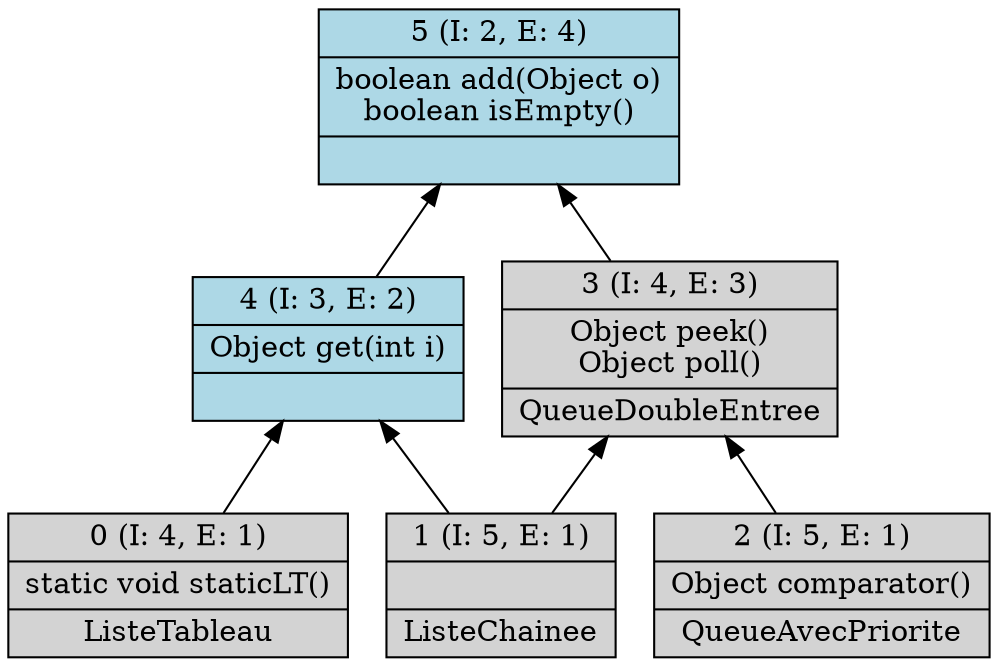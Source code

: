 digraph G { 
	rankdir=BT;
0 [shape=record,style=filled,label="{0 (I: 4, E: 1)|static void staticLT()\n|ListeTableau\n}"];
1 [shape=record,style=filled,label="{1 (I: 5, E: 1)||ListeChainee\n}"];
2 [shape=record,style=filled,label="{2 (I: 5, E: 1)|Object comparator()\n|QueueAvecPriorite\n}"];
3 [shape=record,style=filled,label="{3 (I: 4, E: 3)|Object peek()\nObject poll()\n|QueueDoubleEntree\n}"];
4 [shape=record,style=filled,fillcolor=lightblue,label="{4 (I: 3, E: 2)|Object get(int i)\n|}"];
5 [shape=record,style=filled,fillcolor=lightblue,label="{5 (I: 2, E: 4)|boolean add(Object o)\nboolean isEmpty()\n|}"];
	0 -> 4
	1 -> 3
	1 -> 4
	2 -> 3
	3 -> 5
	4 -> 5
}